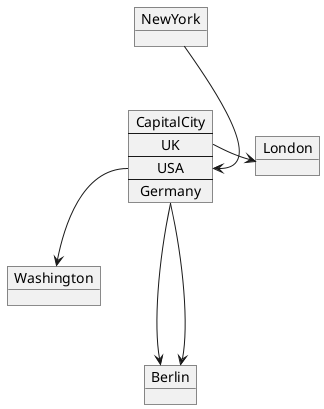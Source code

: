 ``` plantuml
@startuml
'!theme blueprint
'!theme materia-outline

object London
object Washington
object Berlin
object NewYork

map CapitalCity {
 UK *-> London
 USA *--> Washington
 Germany *---> Berlin
 Germany *---> Berlin
}

NewYork --> CapitalCity::USA
@enduml
```